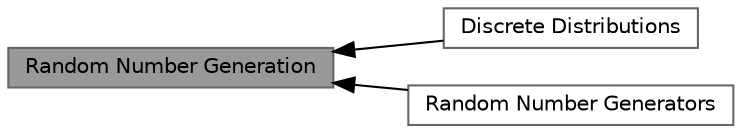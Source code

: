 digraph "Random Number Generation"
{
 // LATEX_PDF_SIZE
  bgcolor="transparent";
  edge [fontname=Helvetica,fontsize=10,labelfontname=Helvetica,labelfontsize=10];
  node [fontname=Helvetica,fontsize=10,shape=box,height=0.2,width=0.4];
  rankdir=LR;
  Node1 [id="Node000001",label="Random Number Generation",height=0.2,width=0.4,color="gray40", fillcolor="grey60", style="filled", fontcolor="black",tooltip=" "];
  Node3 [id="Node000003",label="Discrete Distributions",height=0.2,width=0.4,color="grey40", fillcolor="white", style="filled",URL="$group__tr1__random__distributions__discrete.html",tooltip=" "];
  Node2 [id="Node000002",label="Random Number Generators",height=0.2,width=0.4,color="grey40", fillcolor="white", style="filled",URL="$group__tr1__random__generators.html",tooltip=" "];
  Node1->Node2 [shape=plaintext, dir="back", style="solid"];
  Node1->Node3 [shape=plaintext, dir="back", style="solid"];
}
